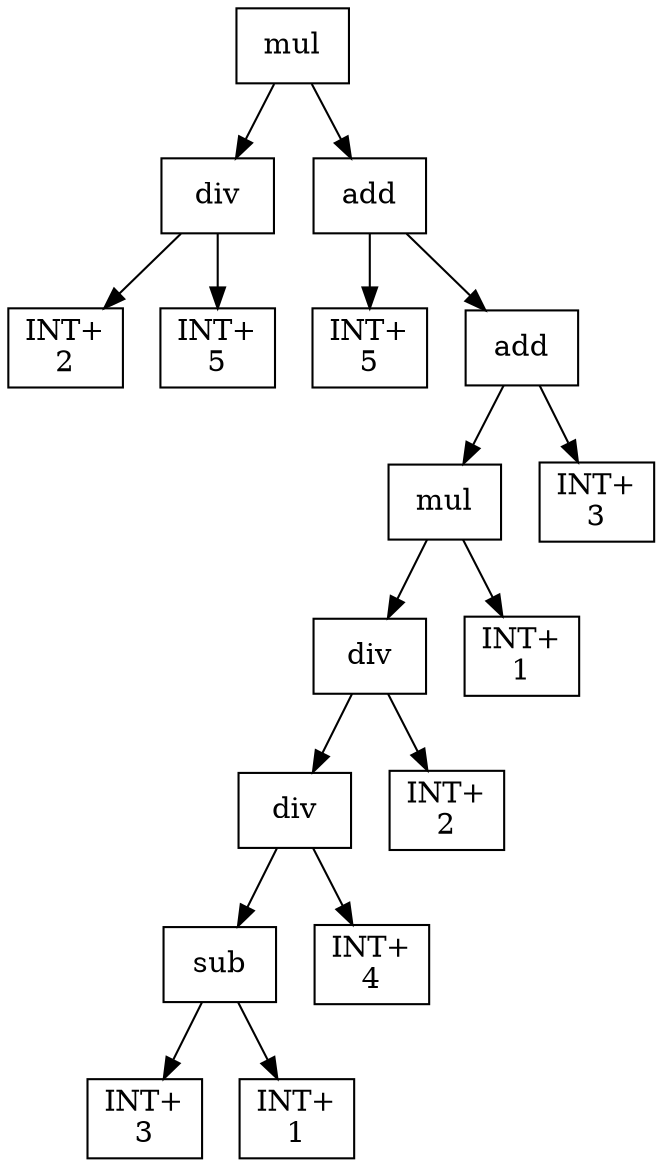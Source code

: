 digraph expr {
  node [shape=box];
  n1 [label="mul"];
  n2 [label="div"];
  n3 [label="INT+\n2"];
  n4 [label="INT+\n5"];
  n2 -> n3;
  n2 -> n4;
  n5 [label="add"];
  n6 [label="INT+\n5"];
  n7 [label="add"];
  n8 [label="mul"];
  n9 [label="div"];
  n10 [label="div"];
  n11 [label="sub"];
  n12 [label="INT+\n3"];
  n13 [label="INT+\n1"];
  n11 -> n12;
  n11 -> n13;
  n14 [label="INT+\n4"];
  n10 -> n11;
  n10 -> n14;
  n15 [label="INT+\n2"];
  n9 -> n10;
  n9 -> n15;
  n16 [label="INT+\n1"];
  n8 -> n9;
  n8 -> n16;
  n17 [label="INT+\n3"];
  n7 -> n8;
  n7 -> n17;
  n5 -> n6;
  n5 -> n7;
  n1 -> n2;
  n1 -> n5;
}